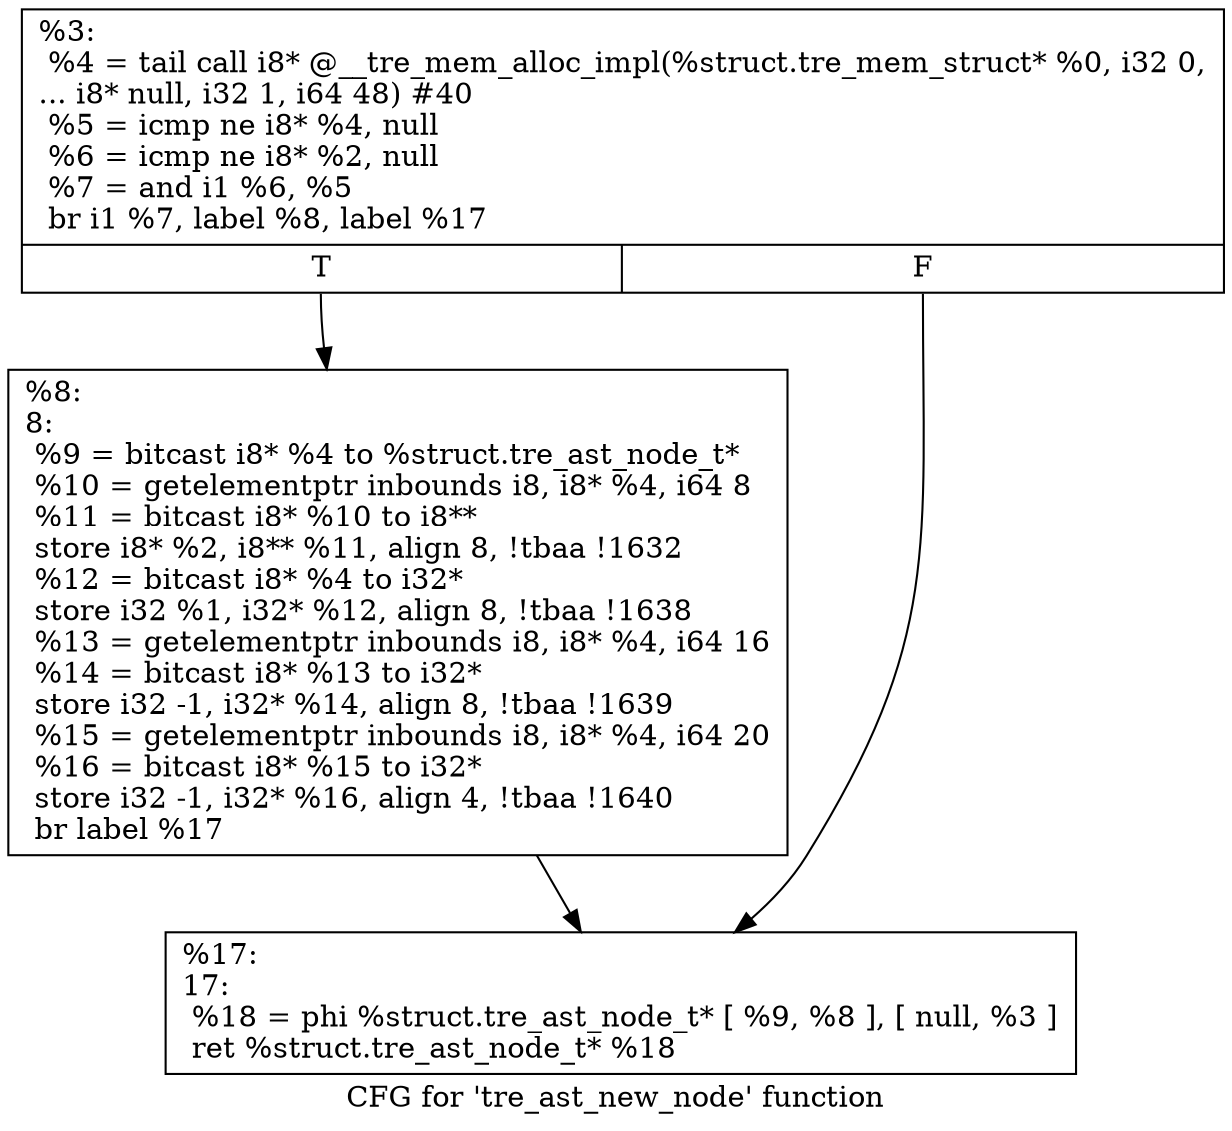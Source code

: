 digraph "CFG for 'tre_ast_new_node' function" {
	label="CFG for 'tre_ast_new_node' function";

	Node0x1970970 [shape=record,label="{%3:\l  %4 = tail call i8* @__tre_mem_alloc_impl(%struct.tre_mem_struct* %0, i32 0,\l... i8* null, i32 1, i64 48) #40\l  %5 = icmp ne i8* %4, null\l  %6 = icmp ne i8* %2, null\l  %7 = and i1 %6, %5\l  br i1 %7, label %8, label %17\l|{<s0>T|<s1>F}}"];
	Node0x1970970:s0 -> Node0x1970a60;
	Node0x1970970:s1 -> Node0x1970ab0;
	Node0x1970a60 [shape=record,label="{%8:\l8:                                                \l  %9 = bitcast i8* %4 to %struct.tre_ast_node_t*\l  %10 = getelementptr inbounds i8, i8* %4, i64 8\l  %11 = bitcast i8* %10 to i8**\l  store i8* %2, i8** %11, align 8, !tbaa !1632\l  %12 = bitcast i8* %4 to i32*\l  store i32 %1, i32* %12, align 8, !tbaa !1638\l  %13 = getelementptr inbounds i8, i8* %4, i64 16\l  %14 = bitcast i8* %13 to i32*\l  store i32 -1, i32* %14, align 8, !tbaa !1639\l  %15 = getelementptr inbounds i8, i8* %4, i64 20\l  %16 = bitcast i8* %15 to i32*\l  store i32 -1, i32* %16, align 4, !tbaa !1640\l  br label %17\l}"];
	Node0x1970a60 -> Node0x1970ab0;
	Node0x1970ab0 [shape=record,label="{%17:\l17:                                               \l  %18 = phi %struct.tre_ast_node_t* [ %9, %8 ], [ null, %3 ]\l  ret %struct.tre_ast_node_t* %18\l}"];
}

